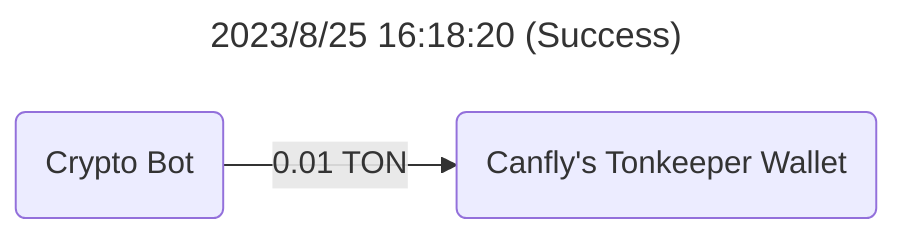---
title: 2023/8/25 16:18:20 (Success)
---
flowchart LR
    A("Crypto Bot")
    B("Canfly's Tonkeeper Wallet")
    A -- 0.01 TON --> B